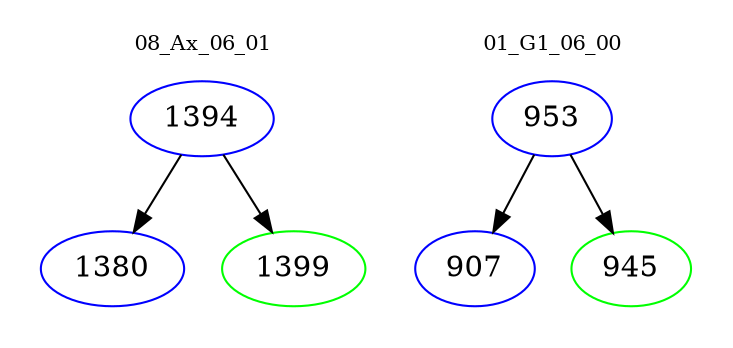 digraph{
subgraph cluster_0 {
color = white
label = "08_Ax_06_01";
fontsize=10;
T0_1394 [label="1394", color="blue"]
T0_1394 -> T0_1380 [color="black"]
T0_1380 [label="1380", color="blue"]
T0_1394 -> T0_1399 [color="black"]
T0_1399 [label="1399", color="green"]
}
subgraph cluster_1 {
color = white
label = "01_G1_06_00";
fontsize=10;
T1_953 [label="953", color="blue"]
T1_953 -> T1_907 [color="black"]
T1_907 [label="907", color="blue"]
T1_953 -> T1_945 [color="black"]
T1_945 [label="945", color="green"]
}
}
